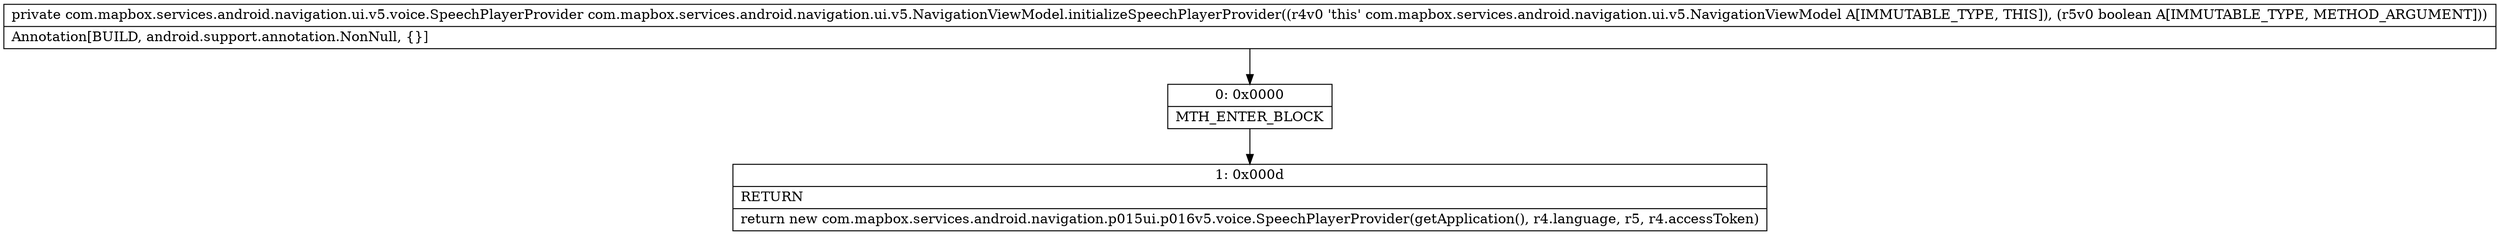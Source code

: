 digraph "CFG forcom.mapbox.services.android.navigation.ui.v5.NavigationViewModel.initializeSpeechPlayerProvider(Z)Lcom\/mapbox\/services\/android\/navigation\/ui\/v5\/voice\/SpeechPlayerProvider;" {
Node_0 [shape=record,label="{0\:\ 0x0000|MTH_ENTER_BLOCK\l}"];
Node_1 [shape=record,label="{1\:\ 0x000d|RETURN\l|return new com.mapbox.services.android.navigation.p015ui.p016v5.voice.SpeechPlayerProvider(getApplication(), r4.language, r5, r4.accessToken)\l}"];
MethodNode[shape=record,label="{private com.mapbox.services.android.navigation.ui.v5.voice.SpeechPlayerProvider com.mapbox.services.android.navigation.ui.v5.NavigationViewModel.initializeSpeechPlayerProvider((r4v0 'this' com.mapbox.services.android.navigation.ui.v5.NavigationViewModel A[IMMUTABLE_TYPE, THIS]), (r5v0 boolean A[IMMUTABLE_TYPE, METHOD_ARGUMENT]))  | Annotation[BUILD, android.support.annotation.NonNull, \{\}]\l}"];
MethodNode -> Node_0;
Node_0 -> Node_1;
}

